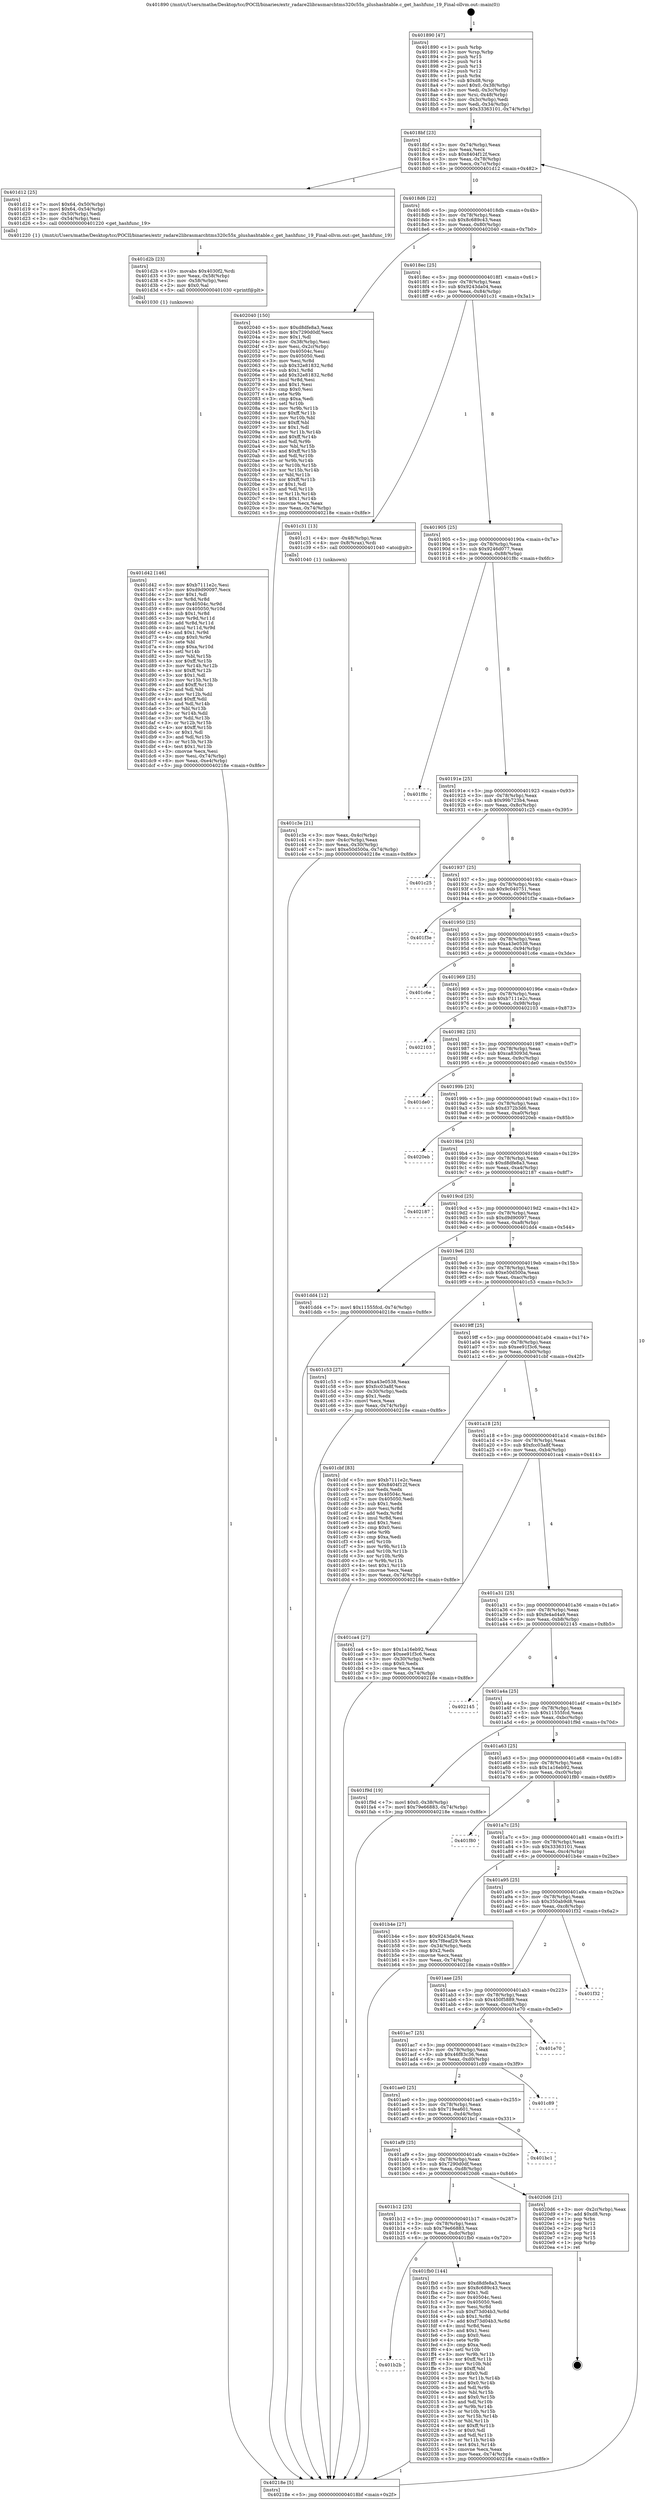 digraph "0x401890" {
  label = "0x401890 (/mnt/c/Users/mathe/Desktop/tcc/POCII/binaries/extr_radare2librasmarchtms320c55x_plushashtable.c_get_hashfunc_19_Final-ollvm.out::main(0))"
  labelloc = "t"
  node[shape=record]

  Entry [label="",width=0.3,height=0.3,shape=circle,fillcolor=black,style=filled]
  "0x4018bf" [label="{
     0x4018bf [23]\l
     | [instrs]\l
     &nbsp;&nbsp;0x4018bf \<+3\>: mov -0x74(%rbp),%eax\l
     &nbsp;&nbsp;0x4018c2 \<+2\>: mov %eax,%ecx\l
     &nbsp;&nbsp;0x4018c4 \<+6\>: sub $0x8404f12f,%ecx\l
     &nbsp;&nbsp;0x4018ca \<+3\>: mov %eax,-0x78(%rbp)\l
     &nbsp;&nbsp;0x4018cd \<+3\>: mov %ecx,-0x7c(%rbp)\l
     &nbsp;&nbsp;0x4018d0 \<+6\>: je 0000000000401d12 \<main+0x482\>\l
  }"]
  "0x401d12" [label="{
     0x401d12 [25]\l
     | [instrs]\l
     &nbsp;&nbsp;0x401d12 \<+7\>: movl $0x64,-0x50(%rbp)\l
     &nbsp;&nbsp;0x401d19 \<+7\>: movl $0x64,-0x54(%rbp)\l
     &nbsp;&nbsp;0x401d20 \<+3\>: mov -0x50(%rbp),%edi\l
     &nbsp;&nbsp;0x401d23 \<+3\>: mov -0x54(%rbp),%esi\l
     &nbsp;&nbsp;0x401d26 \<+5\>: call 0000000000401220 \<get_hashfunc_19\>\l
     | [calls]\l
     &nbsp;&nbsp;0x401220 \{1\} (/mnt/c/Users/mathe/Desktop/tcc/POCII/binaries/extr_radare2librasmarchtms320c55x_plushashtable.c_get_hashfunc_19_Final-ollvm.out::get_hashfunc_19)\l
  }"]
  "0x4018d6" [label="{
     0x4018d6 [22]\l
     | [instrs]\l
     &nbsp;&nbsp;0x4018d6 \<+5\>: jmp 00000000004018db \<main+0x4b\>\l
     &nbsp;&nbsp;0x4018db \<+3\>: mov -0x78(%rbp),%eax\l
     &nbsp;&nbsp;0x4018de \<+5\>: sub $0x8c689c43,%eax\l
     &nbsp;&nbsp;0x4018e3 \<+3\>: mov %eax,-0x80(%rbp)\l
     &nbsp;&nbsp;0x4018e6 \<+6\>: je 0000000000402040 \<main+0x7b0\>\l
  }"]
  Exit [label="",width=0.3,height=0.3,shape=circle,fillcolor=black,style=filled,peripheries=2]
  "0x402040" [label="{
     0x402040 [150]\l
     | [instrs]\l
     &nbsp;&nbsp;0x402040 \<+5\>: mov $0xd8dfe8a3,%eax\l
     &nbsp;&nbsp;0x402045 \<+5\>: mov $0x7290d0df,%ecx\l
     &nbsp;&nbsp;0x40204a \<+2\>: mov $0x1,%dl\l
     &nbsp;&nbsp;0x40204c \<+3\>: mov -0x38(%rbp),%esi\l
     &nbsp;&nbsp;0x40204f \<+3\>: mov %esi,-0x2c(%rbp)\l
     &nbsp;&nbsp;0x402052 \<+7\>: mov 0x40504c,%esi\l
     &nbsp;&nbsp;0x402059 \<+7\>: mov 0x405050,%edi\l
     &nbsp;&nbsp;0x402060 \<+3\>: mov %esi,%r8d\l
     &nbsp;&nbsp;0x402063 \<+7\>: sub $0x32e81832,%r8d\l
     &nbsp;&nbsp;0x40206a \<+4\>: sub $0x1,%r8d\l
     &nbsp;&nbsp;0x40206e \<+7\>: add $0x32e81832,%r8d\l
     &nbsp;&nbsp;0x402075 \<+4\>: imul %r8d,%esi\l
     &nbsp;&nbsp;0x402079 \<+3\>: and $0x1,%esi\l
     &nbsp;&nbsp;0x40207c \<+3\>: cmp $0x0,%esi\l
     &nbsp;&nbsp;0x40207f \<+4\>: sete %r9b\l
     &nbsp;&nbsp;0x402083 \<+3\>: cmp $0xa,%edi\l
     &nbsp;&nbsp;0x402086 \<+4\>: setl %r10b\l
     &nbsp;&nbsp;0x40208a \<+3\>: mov %r9b,%r11b\l
     &nbsp;&nbsp;0x40208d \<+4\>: xor $0xff,%r11b\l
     &nbsp;&nbsp;0x402091 \<+3\>: mov %r10b,%bl\l
     &nbsp;&nbsp;0x402094 \<+3\>: xor $0xff,%bl\l
     &nbsp;&nbsp;0x402097 \<+3\>: xor $0x1,%dl\l
     &nbsp;&nbsp;0x40209a \<+3\>: mov %r11b,%r14b\l
     &nbsp;&nbsp;0x40209d \<+4\>: and $0xff,%r14b\l
     &nbsp;&nbsp;0x4020a1 \<+3\>: and %dl,%r9b\l
     &nbsp;&nbsp;0x4020a4 \<+3\>: mov %bl,%r15b\l
     &nbsp;&nbsp;0x4020a7 \<+4\>: and $0xff,%r15b\l
     &nbsp;&nbsp;0x4020ab \<+3\>: and %dl,%r10b\l
     &nbsp;&nbsp;0x4020ae \<+3\>: or %r9b,%r14b\l
     &nbsp;&nbsp;0x4020b1 \<+3\>: or %r10b,%r15b\l
     &nbsp;&nbsp;0x4020b4 \<+3\>: xor %r15b,%r14b\l
     &nbsp;&nbsp;0x4020b7 \<+3\>: or %bl,%r11b\l
     &nbsp;&nbsp;0x4020ba \<+4\>: xor $0xff,%r11b\l
     &nbsp;&nbsp;0x4020be \<+3\>: or $0x1,%dl\l
     &nbsp;&nbsp;0x4020c1 \<+3\>: and %dl,%r11b\l
     &nbsp;&nbsp;0x4020c4 \<+3\>: or %r11b,%r14b\l
     &nbsp;&nbsp;0x4020c7 \<+4\>: test $0x1,%r14b\l
     &nbsp;&nbsp;0x4020cb \<+3\>: cmovne %ecx,%eax\l
     &nbsp;&nbsp;0x4020ce \<+3\>: mov %eax,-0x74(%rbp)\l
     &nbsp;&nbsp;0x4020d1 \<+5\>: jmp 000000000040218e \<main+0x8fe\>\l
  }"]
  "0x4018ec" [label="{
     0x4018ec [25]\l
     | [instrs]\l
     &nbsp;&nbsp;0x4018ec \<+5\>: jmp 00000000004018f1 \<main+0x61\>\l
     &nbsp;&nbsp;0x4018f1 \<+3\>: mov -0x78(%rbp),%eax\l
     &nbsp;&nbsp;0x4018f4 \<+5\>: sub $0x9243da04,%eax\l
     &nbsp;&nbsp;0x4018f9 \<+6\>: mov %eax,-0x84(%rbp)\l
     &nbsp;&nbsp;0x4018ff \<+6\>: je 0000000000401c31 \<main+0x3a1\>\l
  }"]
  "0x401b2b" [label="{
     0x401b2b\l
  }", style=dashed]
  "0x401c31" [label="{
     0x401c31 [13]\l
     | [instrs]\l
     &nbsp;&nbsp;0x401c31 \<+4\>: mov -0x48(%rbp),%rax\l
     &nbsp;&nbsp;0x401c35 \<+4\>: mov 0x8(%rax),%rdi\l
     &nbsp;&nbsp;0x401c39 \<+5\>: call 0000000000401040 \<atoi@plt\>\l
     | [calls]\l
     &nbsp;&nbsp;0x401040 \{1\} (unknown)\l
  }"]
  "0x401905" [label="{
     0x401905 [25]\l
     | [instrs]\l
     &nbsp;&nbsp;0x401905 \<+5\>: jmp 000000000040190a \<main+0x7a\>\l
     &nbsp;&nbsp;0x40190a \<+3\>: mov -0x78(%rbp),%eax\l
     &nbsp;&nbsp;0x40190d \<+5\>: sub $0x9246d077,%eax\l
     &nbsp;&nbsp;0x401912 \<+6\>: mov %eax,-0x88(%rbp)\l
     &nbsp;&nbsp;0x401918 \<+6\>: je 0000000000401f8c \<main+0x6fc\>\l
  }"]
  "0x401fb0" [label="{
     0x401fb0 [144]\l
     | [instrs]\l
     &nbsp;&nbsp;0x401fb0 \<+5\>: mov $0xd8dfe8a3,%eax\l
     &nbsp;&nbsp;0x401fb5 \<+5\>: mov $0x8c689c43,%ecx\l
     &nbsp;&nbsp;0x401fba \<+2\>: mov $0x1,%dl\l
     &nbsp;&nbsp;0x401fbc \<+7\>: mov 0x40504c,%esi\l
     &nbsp;&nbsp;0x401fc3 \<+7\>: mov 0x405050,%edi\l
     &nbsp;&nbsp;0x401fca \<+3\>: mov %esi,%r8d\l
     &nbsp;&nbsp;0x401fcd \<+7\>: sub $0xf73d04b3,%r8d\l
     &nbsp;&nbsp;0x401fd4 \<+4\>: sub $0x1,%r8d\l
     &nbsp;&nbsp;0x401fd8 \<+7\>: add $0xf73d04b3,%r8d\l
     &nbsp;&nbsp;0x401fdf \<+4\>: imul %r8d,%esi\l
     &nbsp;&nbsp;0x401fe3 \<+3\>: and $0x1,%esi\l
     &nbsp;&nbsp;0x401fe6 \<+3\>: cmp $0x0,%esi\l
     &nbsp;&nbsp;0x401fe9 \<+4\>: sete %r9b\l
     &nbsp;&nbsp;0x401fed \<+3\>: cmp $0xa,%edi\l
     &nbsp;&nbsp;0x401ff0 \<+4\>: setl %r10b\l
     &nbsp;&nbsp;0x401ff4 \<+3\>: mov %r9b,%r11b\l
     &nbsp;&nbsp;0x401ff7 \<+4\>: xor $0xff,%r11b\l
     &nbsp;&nbsp;0x401ffb \<+3\>: mov %r10b,%bl\l
     &nbsp;&nbsp;0x401ffe \<+3\>: xor $0xff,%bl\l
     &nbsp;&nbsp;0x402001 \<+3\>: xor $0x0,%dl\l
     &nbsp;&nbsp;0x402004 \<+3\>: mov %r11b,%r14b\l
     &nbsp;&nbsp;0x402007 \<+4\>: and $0x0,%r14b\l
     &nbsp;&nbsp;0x40200b \<+3\>: and %dl,%r9b\l
     &nbsp;&nbsp;0x40200e \<+3\>: mov %bl,%r15b\l
     &nbsp;&nbsp;0x402011 \<+4\>: and $0x0,%r15b\l
     &nbsp;&nbsp;0x402015 \<+3\>: and %dl,%r10b\l
     &nbsp;&nbsp;0x402018 \<+3\>: or %r9b,%r14b\l
     &nbsp;&nbsp;0x40201b \<+3\>: or %r10b,%r15b\l
     &nbsp;&nbsp;0x40201e \<+3\>: xor %r15b,%r14b\l
     &nbsp;&nbsp;0x402021 \<+3\>: or %bl,%r11b\l
     &nbsp;&nbsp;0x402024 \<+4\>: xor $0xff,%r11b\l
     &nbsp;&nbsp;0x402028 \<+3\>: or $0x0,%dl\l
     &nbsp;&nbsp;0x40202b \<+3\>: and %dl,%r11b\l
     &nbsp;&nbsp;0x40202e \<+3\>: or %r11b,%r14b\l
     &nbsp;&nbsp;0x402031 \<+4\>: test $0x1,%r14b\l
     &nbsp;&nbsp;0x402035 \<+3\>: cmovne %ecx,%eax\l
     &nbsp;&nbsp;0x402038 \<+3\>: mov %eax,-0x74(%rbp)\l
     &nbsp;&nbsp;0x40203b \<+5\>: jmp 000000000040218e \<main+0x8fe\>\l
  }"]
  "0x401f8c" [label="{
     0x401f8c\l
  }", style=dashed]
  "0x40191e" [label="{
     0x40191e [25]\l
     | [instrs]\l
     &nbsp;&nbsp;0x40191e \<+5\>: jmp 0000000000401923 \<main+0x93\>\l
     &nbsp;&nbsp;0x401923 \<+3\>: mov -0x78(%rbp),%eax\l
     &nbsp;&nbsp;0x401926 \<+5\>: sub $0x99b723b4,%eax\l
     &nbsp;&nbsp;0x40192b \<+6\>: mov %eax,-0x8c(%rbp)\l
     &nbsp;&nbsp;0x401931 \<+6\>: je 0000000000401c25 \<main+0x395\>\l
  }"]
  "0x401b12" [label="{
     0x401b12 [25]\l
     | [instrs]\l
     &nbsp;&nbsp;0x401b12 \<+5\>: jmp 0000000000401b17 \<main+0x287\>\l
     &nbsp;&nbsp;0x401b17 \<+3\>: mov -0x78(%rbp),%eax\l
     &nbsp;&nbsp;0x401b1a \<+5\>: sub $0x79e66883,%eax\l
     &nbsp;&nbsp;0x401b1f \<+6\>: mov %eax,-0xdc(%rbp)\l
     &nbsp;&nbsp;0x401b25 \<+6\>: je 0000000000401fb0 \<main+0x720\>\l
  }"]
  "0x401c25" [label="{
     0x401c25\l
  }", style=dashed]
  "0x401937" [label="{
     0x401937 [25]\l
     | [instrs]\l
     &nbsp;&nbsp;0x401937 \<+5\>: jmp 000000000040193c \<main+0xac\>\l
     &nbsp;&nbsp;0x40193c \<+3\>: mov -0x78(%rbp),%eax\l
     &nbsp;&nbsp;0x40193f \<+5\>: sub $0x9c040751,%eax\l
     &nbsp;&nbsp;0x401944 \<+6\>: mov %eax,-0x90(%rbp)\l
     &nbsp;&nbsp;0x40194a \<+6\>: je 0000000000401f3e \<main+0x6ae\>\l
  }"]
  "0x4020d6" [label="{
     0x4020d6 [21]\l
     | [instrs]\l
     &nbsp;&nbsp;0x4020d6 \<+3\>: mov -0x2c(%rbp),%eax\l
     &nbsp;&nbsp;0x4020d9 \<+7\>: add $0xd8,%rsp\l
     &nbsp;&nbsp;0x4020e0 \<+1\>: pop %rbx\l
     &nbsp;&nbsp;0x4020e1 \<+2\>: pop %r12\l
     &nbsp;&nbsp;0x4020e3 \<+2\>: pop %r13\l
     &nbsp;&nbsp;0x4020e5 \<+2\>: pop %r14\l
     &nbsp;&nbsp;0x4020e7 \<+2\>: pop %r15\l
     &nbsp;&nbsp;0x4020e9 \<+1\>: pop %rbp\l
     &nbsp;&nbsp;0x4020ea \<+1\>: ret\l
  }"]
  "0x401f3e" [label="{
     0x401f3e\l
  }", style=dashed]
  "0x401950" [label="{
     0x401950 [25]\l
     | [instrs]\l
     &nbsp;&nbsp;0x401950 \<+5\>: jmp 0000000000401955 \<main+0xc5\>\l
     &nbsp;&nbsp;0x401955 \<+3\>: mov -0x78(%rbp),%eax\l
     &nbsp;&nbsp;0x401958 \<+5\>: sub $0xa43e0538,%eax\l
     &nbsp;&nbsp;0x40195d \<+6\>: mov %eax,-0x94(%rbp)\l
     &nbsp;&nbsp;0x401963 \<+6\>: je 0000000000401c6e \<main+0x3de\>\l
  }"]
  "0x401af9" [label="{
     0x401af9 [25]\l
     | [instrs]\l
     &nbsp;&nbsp;0x401af9 \<+5\>: jmp 0000000000401afe \<main+0x26e\>\l
     &nbsp;&nbsp;0x401afe \<+3\>: mov -0x78(%rbp),%eax\l
     &nbsp;&nbsp;0x401b01 \<+5\>: sub $0x7290d0df,%eax\l
     &nbsp;&nbsp;0x401b06 \<+6\>: mov %eax,-0xd8(%rbp)\l
     &nbsp;&nbsp;0x401b0c \<+6\>: je 00000000004020d6 \<main+0x846\>\l
  }"]
  "0x401c6e" [label="{
     0x401c6e\l
  }", style=dashed]
  "0x401969" [label="{
     0x401969 [25]\l
     | [instrs]\l
     &nbsp;&nbsp;0x401969 \<+5\>: jmp 000000000040196e \<main+0xde\>\l
     &nbsp;&nbsp;0x40196e \<+3\>: mov -0x78(%rbp),%eax\l
     &nbsp;&nbsp;0x401971 \<+5\>: sub $0xb7111e2c,%eax\l
     &nbsp;&nbsp;0x401976 \<+6\>: mov %eax,-0x98(%rbp)\l
     &nbsp;&nbsp;0x40197c \<+6\>: je 0000000000402103 \<main+0x873\>\l
  }"]
  "0x401bc1" [label="{
     0x401bc1\l
  }", style=dashed]
  "0x402103" [label="{
     0x402103\l
  }", style=dashed]
  "0x401982" [label="{
     0x401982 [25]\l
     | [instrs]\l
     &nbsp;&nbsp;0x401982 \<+5\>: jmp 0000000000401987 \<main+0xf7\>\l
     &nbsp;&nbsp;0x401987 \<+3\>: mov -0x78(%rbp),%eax\l
     &nbsp;&nbsp;0x40198a \<+5\>: sub $0xca83093d,%eax\l
     &nbsp;&nbsp;0x40198f \<+6\>: mov %eax,-0x9c(%rbp)\l
     &nbsp;&nbsp;0x401995 \<+6\>: je 0000000000401de0 \<main+0x550\>\l
  }"]
  "0x401ae0" [label="{
     0x401ae0 [25]\l
     | [instrs]\l
     &nbsp;&nbsp;0x401ae0 \<+5\>: jmp 0000000000401ae5 \<main+0x255\>\l
     &nbsp;&nbsp;0x401ae5 \<+3\>: mov -0x78(%rbp),%eax\l
     &nbsp;&nbsp;0x401ae8 \<+5\>: sub $0x719ea601,%eax\l
     &nbsp;&nbsp;0x401aed \<+6\>: mov %eax,-0xd4(%rbp)\l
     &nbsp;&nbsp;0x401af3 \<+6\>: je 0000000000401bc1 \<main+0x331\>\l
  }"]
  "0x401de0" [label="{
     0x401de0\l
  }", style=dashed]
  "0x40199b" [label="{
     0x40199b [25]\l
     | [instrs]\l
     &nbsp;&nbsp;0x40199b \<+5\>: jmp 00000000004019a0 \<main+0x110\>\l
     &nbsp;&nbsp;0x4019a0 \<+3\>: mov -0x78(%rbp),%eax\l
     &nbsp;&nbsp;0x4019a3 \<+5\>: sub $0xd372b3d6,%eax\l
     &nbsp;&nbsp;0x4019a8 \<+6\>: mov %eax,-0xa0(%rbp)\l
     &nbsp;&nbsp;0x4019ae \<+6\>: je 00000000004020eb \<main+0x85b\>\l
  }"]
  "0x401c89" [label="{
     0x401c89\l
  }", style=dashed]
  "0x4020eb" [label="{
     0x4020eb\l
  }", style=dashed]
  "0x4019b4" [label="{
     0x4019b4 [25]\l
     | [instrs]\l
     &nbsp;&nbsp;0x4019b4 \<+5\>: jmp 00000000004019b9 \<main+0x129\>\l
     &nbsp;&nbsp;0x4019b9 \<+3\>: mov -0x78(%rbp),%eax\l
     &nbsp;&nbsp;0x4019bc \<+5\>: sub $0xd8dfe8a3,%eax\l
     &nbsp;&nbsp;0x4019c1 \<+6\>: mov %eax,-0xa4(%rbp)\l
     &nbsp;&nbsp;0x4019c7 \<+6\>: je 0000000000402187 \<main+0x8f7\>\l
  }"]
  "0x401ac7" [label="{
     0x401ac7 [25]\l
     | [instrs]\l
     &nbsp;&nbsp;0x401ac7 \<+5\>: jmp 0000000000401acc \<main+0x23c\>\l
     &nbsp;&nbsp;0x401acc \<+3\>: mov -0x78(%rbp),%eax\l
     &nbsp;&nbsp;0x401acf \<+5\>: sub $0x46f83c36,%eax\l
     &nbsp;&nbsp;0x401ad4 \<+6\>: mov %eax,-0xd0(%rbp)\l
     &nbsp;&nbsp;0x401ada \<+6\>: je 0000000000401c89 \<main+0x3f9\>\l
  }"]
  "0x402187" [label="{
     0x402187\l
  }", style=dashed]
  "0x4019cd" [label="{
     0x4019cd [25]\l
     | [instrs]\l
     &nbsp;&nbsp;0x4019cd \<+5\>: jmp 00000000004019d2 \<main+0x142\>\l
     &nbsp;&nbsp;0x4019d2 \<+3\>: mov -0x78(%rbp),%eax\l
     &nbsp;&nbsp;0x4019d5 \<+5\>: sub $0xd9d90097,%eax\l
     &nbsp;&nbsp;0x4019da \<+6\>: mov %eax,-0xa8(%rbp)\l
     &nbsp;&nbsp;0x4019e0 \<+6\>: je 0000000000401dd4 \<main+0x544\>\l
  }"]
  "0x401e70" [label="{
     0x401e70\l
  }", style=dashed]
  "0x401dd4" [label="{
     0x401dd4 [12]\l
     | [instrs]\l
     &nbsp;&nbsp;0x401dd4 \<+7\>: movl $0x11555fcd,-0x74(%rbp)\l
     &nbsp;&nbsp;0x401ddb \<+5\>: jmp 000000000040218e \<main+0x8fe\>\l
  }"]
  "0x4019e6" [label="{
     0x4019e6 [25]\l
     | [instrs]\l
     &nbsp;&nbsp;0x4019e6 \<+5\>: jmp 00000000004019eb \<main+0x15b\>\l
     &nbsp;&nbsp;0x4019eb \<+3\>: mov -0x78(%rbp),%eax\l
     &nbsp;&nbsp;0x4019ee \<+5\>: sub $0xe50d500a,%eax\l
     &nbsp;&nbsp;0x4019f3 \<+6\>: mov %eax,-0xac(%rbp)\l
     &nbsp;&nbsp;0x4019f9 \<+6\>: je 0000000000401c53 \<main+0x3c3\>\l
  }"]
  "0x401aae" [label="{
     0x401aae [25]\l
     | [instrs]\l
     &nbsp;&nbsp;0x401aae \<+5\>: jmp 0000000000401ab3 \<main+0x223\>\l
     &nbsp;&nbsp;0x401ab3 \<+3\>: mov -0x78(%rbp),%eax\l
     &nbsp;&nbsp;0x401ab6 \<+5\>: sub $0x450f5889,%eax\l
     &nbsp;&nbsp;0x401abb \<+6\>: mov %eax,-0xcc(%rbp)\l
     &nbsp;&nbsp;0x401ac1 \<+6\>: je 0000000000401e70 \<main+0x5e0\>\l
  }"]
  "0x401c53" [label="{
     0x401c53 [27]\l
     | [instrs]\l
     &nbsp;&nbsp;0x401c53 \<+5\>: mov $0xa43e0538,%eax\l
     &nbsp;&nbsp;0x401c58 \<+5\>: mov $0xfcc03a8f,%ecx\l
     &nbsp;&nbsp;0x401c5d \<+3\>: mov -0x30(%rbp),%edx\l
     &nbsp;&nbsp;0x401c60 \<+3\>: cmp $0x1,%edx\l
     &nbsp;&nbsp;0x401c63 \<+3\>: cmovl %ecx,%eax\l
     &nbsp;&nbsp;0x401c66 \<+3\>: mov %eax,-0x74(%rbp)\l
     &nbsp;&nbsp;0x401c69 \<+5\>: jmp 000000000040218e \<main+0x8fe\>\l
  }"]
  "0x4019ff" [label="{
     0x4019ff [25]\l
     | [instrs]\l
     &nbsp;&nbsp;0x4019ff \<+5\>: jmp 0000000000401a04 \<main+0x174\>\l
     &nbsp;&nbsp;0x401a04 \<+3\>: mov -0x78(%rbp),%eax\l
     &nbsp;&nbsp;0x401a07 \<+5\>: sub $0xee91f3c6,%eax\l
     &nbsp;&nbsp;0x401a0c \<+6\>: mov %eax,-0xb0(%rbp)\l
     &nbsp;&nbsp;0x401a12 \<+6\>: je 0000000000401cbf \<main+0x42f\>\l
  }"]
  "0x401f32" [label="{
     0x401f32\l
  }", style=dashed]
  "0x401cbf" [label="{
     0x401cbf [83]\l
     | [instrs]\l
     &nbsp;&nbsp;0x401cbf \<+5\>: mov $0xb7111e2c,%eax\l
     &nbsp;&nbsp;0x401cc4 \<+5\>: mov $0x8404f12f,%ecx\l
     &nbsp;&nbsp;0x401cc9 \<+2\>: xor %edx,%edx\l
     &nbsp;&nbsp;0x401ccb \<+7\>: mov 0x40504c,%esi\l
     &nbsp;&nbsp;0x401cd2 \<+7\>: mov 0x405050,%edi\l
     &nbsp;&nbsp;0x401cd9 \<+3\>: sub $0x1,%edx\l
     &nbsp;&nbsp;0x401cdc \<+3\>: mov %esi,%r8d\l
     &nbsp;&nbsp;0x401cdf \<+3\>: add %edx,%r8d\l
     &nbsp;&nbsp;0x401ce2 \<+4\>: imul %r8d,%esi\l
     &nbsp;&nbsp;0x401ce6 \<+3\>: and $0x1,%esi\l
     &nbsp;&nbsp;0x401ce9 \<+3\>: cmp $0x0,%esi\l
     &nbsp;&nbsp;0x401cec \<+4\>: sete %r9b\l
     &nbsp;&nbsp;0x401cf0 \<+3\>: cmp $0xa,%edi\l
     &nbsp;&nbsp;0x401cf3 \<+4\>: setl %r10b\l
     &nbsp;&nbsp;0x401cf7 \<+3\>: mov %r9b,%r11b\l
     &nbsp;&nbsp;0x401cfa \<+3\>: and %r10b,%r11b\l
     &nbsp;&nbsp;0x401cfd \<+3\>: xor %r10b,%r9b\l
     &nbsp;&nbsp;0x401d00 \<+3\>: or %r9b,%r11b\l
     &nbsp;&nbsp;0x401d03 \<+4\>: test $0x1,%r11b\l
     &nbsp;&nbsp;0x401d07 \<+3\>: cmovne %ecx,%eax\l
     &nbsp;&nbsp;0x401d0a \<+3\>: mov %eax,-0x74(%rbp)\l
     &nbsp;&nbsp;0x401d0d \<+5\>: jmp 000000000040218e \<main+0x8fe\>\l
  }"]
  "0x401a18" [label="{
     0x401a18 [25]\l
     | [instrs]\l
     &nbsp;&nbsp;0x401a18 \<+5\>: jmp 0000000000401a1d \<main+0x18d\>\l
     &nbsp;&nbsp;0x401a1d \<+3\>: mov -0x78(%rbp),%eax\l
     &nbsp;&nbsp;0x401a20 \<+5\>: sub $0xfcc03a8f,%eax\l
     &nbsp;&nbsp;0x401a25 \<+6\>: mov %eax,-0xb4(%rbp)\l
     &nbsp;&nbsp;0x401a2b \<+6\>: je 0000000000401ca4 \<main+0x414\>\l
  }"]
  "0x401d42" [label="{
     0x401d42 [146]\l
     | [instrs]\l
     &nbsp;&nbsp;0x401d42 \<+5\>: mov $0xb7111e2c,%esi\l
     &nbsp;&nbsp;0x401d47 \<+5\>: mov $0xd9d90097,%ecx\l
     &nbsp;&nbsp;0x401d4c \<+2\>: mov $0x1,%dl\l
     &nbsp;&nbsp;0x401d4e \<+3\>: xor %r8d,%r8d\l
     &nbsp;&nbsp;0x401d51 \<+8\>: mov 0x40504c,%r9d\l
     &nbsp;&nbsp;0x401d59 \<+8\>: mov 0x405050,%r10d\l
     &nbsp;&nbsp;0x401d61 \<+4\>: sub $0x1,%r8d\l
     &nbsp;&nbsp;0x401d65 \<+3\>: mov %r9d,%r11d\l
     &nbsp;&nbsp;0x401d68 \<+3\>: add %r8d,%r11d\l
     &nbsp;&nbsp;0x401d6b \<+4\>: imul %r11d,%r9d\l
     &nbsp;&nbsp;0x401d6f \<+4\>: and $0x1,%r9d\l
     &nbsp;&nbsp;0x401d73 \<+4\>: cmp $0x0,%r9d\l
     &nbsp;&nbsp;0x401d77 \<+3\>: sete %bl\l
     &nbsp;&nbsp;0x401d7a \<+4\>: cmp $0xa,%r10d\l
     &nbsp;&nbsp;0x401d7e \<+4\>: setl %r14b\l
     &nbsp;&nbsp;0x401d82 \<+3\>: mov %bl,%r15b\l
     &nbsp;&nbsp;0x401d85 \<+4\>: xor $0xff,%r15b\l
     &nbsp;&nbsp;0x401d89 \<+3\>: mov %r14b,%r12b\l
     &nbsp;&nbsp;0x401d8c \<+4\>: xor $0xff,%r12b\l
     &nbsp;&nbsp;0x401d90 \<+3\>: xor $0x1,%dl\l
     &nbsp;&nbsp;0x401d93 \<+3\>: mov %r15b,%r13b\l
     &nbsp;&nbsp;0x401d96 \<+4\>: and $0xff,%r13b\l
     &nbsp;&nbsp;0x401d9a \<+2\>: and %dl,%bl\l
     &nbsp;&nbsp;0x401d9c \<+3\>: mov %r12b,%dil\l
     &nbsp;&nbsp;0x401d9f \<+4\>: and $0xff,%dil\l
     &nbsp;&nbsp;0x401da3 \<+3\>: and %dl,%r14b\l
     &nbsp;&nbsp;0x401da6 \<+3\>: or %bl,%r13b\l
     &nbsp;&nbsp;0x401da9 \<+3\>: or %r14b,%dil\l
     &nbsp;&nbsp;0x401dac \<+3\>: xor %dil,%r13b\l
     &nbsp;&nbsp;0x401daf \<+3\>: or %r12b,%r15b\l
     &nbsp;&nbsp;0x401db2 \<+4\>: xor $0xff,%r15b\l
     &nbsp;&nbsp;0x401db6 \<+3\>: or $0x1,%dl\l
     &nbsp;&nbsp;0x401db9 \<+3\>: and %dl,%r15b\l
     &nbsp;&nbsp;0x401dbc \<+3\>: or %r15b,%r13b\l
     &nbsp;&nbsp;0x401dbf \<+4\>: test $0x1,%r13b\l
     &nbsp;&nbsp;0x401dc3 \<+3\>: cmovne %ecx,%esi\l
     &nbsp;&nbsp;0x401dc6 \<+3\>: mov %esi,-0x74(%rbp)\l
     &nbsp;&nbsp;0x401dc9 \<+6\>: mov %eax,-0xe4(%rbp)\l
     &nbsp;&nbsp;0x401dcf \<+5\>: jmp 000000000040218e \<main+0x8fe\>\l
  }"]
  "0x401ca4" [label="{
     0x401ca4 [27]\l
     | [instrs]\l
     &nbsp;&nbsp;0x401ca4 \<+5\>: mov $0x1a16eb92,%eax\l
     &nbsp;&nbsp;0x401ca9 \<+5\>: mov $0xee91f3c6,%ecx\l
     &nbsp;&nbsp;0x401cae \<+3\>: mov -0x30(%rbp),%edx\l
     &nbsp;&nbsp;0x401cb1 \<+3\>: cmp $0x0,%edx\l
     &nbsp;&nbsp;0x401cb4 \<+3\>: cmove %ecx,%eax\l
     &nbsp;&nbsp;0x401cb7 \<+3\>: mov %eax,-0x74(%rbp)\l
     &nbsp;&nbsp;0x401cba \<+5\>: jmp 000000000040218e \<main+0x8fe\>\l
  }"]
  "0x401a31" [label="{
     0x401a31 [25]\l
     | [instrs]\l
     &nbsp;&nbsp;0x401a31 \<+5\>: jmp 0000000000401a36 \<main+0x1a6\>\l
     &nbsp;&nbsp;0x401a36 \<+3\>: mov -0x78(%rbp),%eax\l
     &nbsp;&nbsp;0x401a39 \<+5\>: sub $0xfe4ad4a9,%eax\l
     &nbsp;&nbsp;0x401a3e \<+6\>: mov %eax,-0xb8(%rbp)\l
     &nbsp;&nbsp;0x401a44 \<+6\>: je 0000000000402145 \<main+0x8b5\>\l
  }"]
  "0x401d2b" [label="{
     0x401d2b [23]\l
     | [instrs]\l
     &nbsp;&nbsp;0x401d2b \<+10\>: movabs $0x4030f2,%rdi\l
     &nbsp;&nbsp;0x401d35 \<+3\>: mov %eax,-0x58(%rbp)\l
     &nbsp;&nbsp;0x401d38 \<+3\>: mov -0x58(%rbp),%esi\l
     &nbsp;&nbsp;0x401d3b \<+2\>: mov $0x0,%al\l
     &nbsp;&nbsp;0x401d3d \<+5\>: call 0000000000401030 \<printf@plt\>\l
     | [calls]\l
     &nbsp;&nbsp;0x401030 \{1\} (unknown)\l
  }"]
  "0x402145" [label="{
     0x402145\l
  }", style=dashed]
  "0x401a4a" [label="{
     0x401a4a [25]\l
     | [instrs]\l
     &nbsp;&nbsp;0x401a4a \<+5\>: jmp 0000000000401a4f \<main+0x1bf\>\l
     &nbsp;&nbsp;0x401a4f \<+3\>: mov -0x78(%rbp),%eax\l
     &nbsp;&nbsp;0x401a52 \<+5\>: sub $0x11555fcd,%eax\l
     &nbsp;&nbsp;0x401a57 \<+6\>: mov %eax,-0xbc(%rbp)\l
     &nbsp;&nbsp;0x401a5d \<+6\>: je 0000000000401f9d \<main+0x70d\>\l
  }"]
  "0x401c3e" [label="{
     0x401c3e [21]\l
     | [instrs]\l
     &nbsp;&nbsp;0x401c3e \<+3\>: mov %eax,-0x4c(%rbp)\l
     &nbsp;&nbsp;0x401c41 \<+3\>: mov -0x4c(%rbp),%eax\l
     &nbsp;&nbsp;0x401c44 \<+3\>: mov %eax,-0x30(%rbp)\l
     &nbsp;&nbsp;0x401c47 \<+7\>: movl $0xe50d500a,-0x74(%rbp)\l
     &nbsp;&nbsp;0x401c4e \<+5\>: jmp 000000000040218e \<main+0x8fe\>\l
  }"]
  "0x401f9d" [label="{
     0x401f9d [19]\l
     | [instrs]\l
     &nbsp;&nbsp;0x401f9d \<+7\>: movl $0x0,-0x38(%rbp)\l
     &nbsp;&nbsp;0x401fa4 \<+7\>: movl $0x79e66883,-0x74(%rbp)\l
     &nbsp;&nbsp;0x401fab \<+5\>: jmp 000000000040218e \<main+0x8fe\>\l
  }"]
  "0x401a63" [label="{
     0x401a63 [25]\l
     | [instrs]\l
     &nbsp;&nbsp;0x401a63 \<+5\>: jmp 0000000000401a68 \<main+0x1d8\>\l
     &nbsp;&nbsp;0x401a68 \<+3\>: mov -0x78(%rbp),%eax\l
     &nbsp;&nbsp;0x401a6b \<+5\>: sub $0x1a16eb92,%eax\l
     &nbsp;&nbsp;0x401a70 \<+6\>: mov %eax,-0xc0(%rbp)\l
     &nbsp;&nbsp;0x401a76 \<+6\>: je 0000000000401f80 \<main+0x6f0\>\l
  }"]
  "0x401890" [label="{
     0x401890 [47]\l
     | [instrs]\l
     &nbsp;&nbsp;0x401890 \<+1\>: push %rbp\l
     &nbsp;&nbsp;0x401891 \<+3\>: mov %rsp,%rbp\l
     &nbsp;&nbsp;0x401894 \<+2\>: push %r15\l
     &nbsp;&nbsp;0x401896 \<+2\>: push %r14\l
     &nbsp;&nbsp;0x401898 \<+2\>: push %r13\l
     &nbsp;&nbsp;0x40189a \<+2\>: push %r12\l
     &nbsp;&nbsp;0x40189c \<+1\>: push %rbx\l
     &nbsp;&nbsp;0x40189d \<+7\>: sub $0xd8,%rsp\l
     &nbsp;&nbsp;0x4018a4 \<+7\>: movl $0x0,-0x38(%rbp)\l
     &nbsp;&nbsp;0x4018ab \<+3\>: mov %edi,-0x3c(%rbp)\l
     &nbsp;&nbsp;0x4018ae \<+4\>: mov %rsi,-0x48(%rbp)\l
     &nbsp;&nbsp;0x4018b2 \<+3\>: mov -0x3c(%rbp),%edi\l
     &nbsp;&nbsp;0x4018b5 \<+3\>: mov %edi,-0x34(%rbp)\l
     &nbsp;&nbsp;0x4018b8 \<+7\>: movl $0x33363101,-0x74(%rbp)\l
  }"]
  "0x401f80" [label="{
     0x401f80\l
  }", style=dashed]
  "0x401a7c" [label="{
     0x401a7c [25]\l
     | [instrs]\l
     &nbsp;&nbsp;0x401a7c \<+5\>: jmp 0000000000401a81 \<main+0x1f1\>\l
     &nbsp;&nbsp;0x401a81 \<+3\>: mov -0x78(%rbp),%eax\l
     &nbsp;&nbsp;0x401a84 \<+5\>: sub $0x33363101,%eax\l
     &nbsp;&nbsp;0x401a89 \<+6\>: mov %eax,-0xc4(%rbp)\l
     &nbsp;&nbsp;0x401a8f \<+6\>: je 0000000000401b4e \<main+0x2be\>\l
  }"]
  "0x40218e" [label="{
     0x40218e [5]\l
     | [instrs]\l
     &nbsp;&nbsp;0x40218e \<+5\>: jmp 00000000004018bf \<main+0x2f\>\l
  }"]
  "0x401b4e" [label="{
     0x401b4e [27]\l
     | [instrs]\l
     &nbsp;&nbsp;0x401b4e \<+5\>: mov $0x9243da04,%eax\l
     &nbsp;&nbsp;0x401b53 \<+5\>: mov $0x7f8eaf29,%ecx\l
     &nbsp;&nbsp;0x401b58 \<+3\>: mov -0x34(%rbp),%edx\l
     &nbsp;&nbsp;0x401b5b \<+3\>: cmp $0x2,%edx\l
     &nbsp;&nbsp;0x401b5e \<+3\>: cmovne %ecx,%eax\l
     &nbsp;&nbsp;0x401b61 \<+3\>: mov %eax,-0x74(%rbp)\l
     &nbsp;&nbsp;0x401b64 \<+5\>: jmp 000000000040218e \<main+0x8fe\>\l
  }"]
  "0x401a95" [label="{
     0x401a95 [25]\l
     | [instrs]\l
     &nbsp;&nbsp;0x401a95 \<+5\>: jmp 0000000000401a9a \<main+0x20a\>\l
     &nbsp;&nbsp;0x401a9a \<+3\>: mov -0x78(%rbp),%eax\l
     &nbsp;&nbsp;0x401a9d \<+5\>: sub $0x350ab9d8,%eax\l
     &nbsp;&nbsp;0x401aa2 \<+6\>: mov %eax,-0xc8(%rbp)\l
     &nbsp;&nbsp;0x401aa8 \<+6\>: je 0000000000401f32 \<main+0x6a2\>\l
  }"]
  Entry -> "0x401890" [label=" 1"]
  "0x4018bf" -> "0x401d12" [label=" 1"]
  "0x4018bf" -> "0x4018d6" [label=" 10"]
  "0x4020d6" -> Exit [label=" 1"]
  "0x4018d6" -> "0x402040" [label=" 1"]
  "0x4018d6" -> "0x4018ec" [label=" 9"]
  "0x402040" -> "0x40218e" [label=" 1"]
  "0x4018ec" -> "0x401c31" [label=" 1"]
  "0x4018ec" -> "0x401905" [label=" 8"]
  "0x401fb0" -> "0x40218e" [label=" 1"]
  "0x401905" -> "0x401f8c" [label=" 0"]
  "0x401905" -> "0x40191e" [label=" 8"]
  "0x401b12" -> "0x401b2b" [label=" 0"]
  "0x40191e" -> "0x401c25" [label=" 0"]
  "0x40191e" -> "0x401937" [label=" 8"]
  "0x401b12" -> "0x401fb0" [label=" 1"]
  "0x401937" -> "0x401f3e" [label=" 0"]
  "0x401937" -> "0x401950" [label=" 8"]
  "0x401af9" -> "0x401b12" [label=" 1"]
  "0x401950" -> "0x401c6e" [label=" 0"]
  "0x401950" -> "0x401969" [label=" 8"]
  "0x401af9" -> "0x4020d6" [label=" 1"]
  "0x401969" -> "0x402103" [label=" 0"]
  "0x401969" -> "0x401982" [label=" 8"]
  "0x401ae0" -> "0x401af9" [label=" 2"]
  "0x401982" -> "0x401de0" [label=" 0"]
  "0x401982" -> "0x40199b" [label=" 8"]
  "0x401ae0" -> "0x401bc1" [label=" 0"]
  "0x40199b" -> "0x4020eb" [label=" 0"]
  "0x40199b" -> "0x4019b4" [label=" 8"]
  "0x401ac7" -> "0x401ae0" [label=" 2"]
  "0x4019b4" -> "0x402187" [label=" 0"]
  "0x4019b4" -> "0x4019cd" [label=" 8"]
  "0x401ac7" -> "0x401c89" [label=" 0"]
  "0x4019cd" -> "0x401dd4" [label=" 1"]
  "0x4019cd" -> "0x4019e6" [label=" 7"]
  "0x401aae" -> "0x401ac7" [label=" 2"]
  "0x4019e6" -> "0x401c53" [label=" 1"]
  "0x4019e6" -> "0x4019ff" [label=" 6"]
  "0x401aae" -> "0x401e70" [label=" 0"]
  "0x4019ff" -> "0x401cbf" [label=" 1"]
  "0x4019ff" -> "0x401a18" [label=" 5"]
  "0x401a95" -> "0x401aae" [label=" 2"]
  "0x401a18" -> "0x401ca4" [label=" 1"]
  "0x401a18" -> "0x401a31" [label=" 4"]
  "0x401a95" -> "0x401f32" [label=" 0"]
  "0x401a31" -> "0x402145" [label=" 0"]
  "0x401a31" -> "0x401a4a" [label=" 4"]
  "0x401f9d" -> "0x40218e" [label=" 1"]
  "0x401a4a" -> "0x401f9d" [label=" 1"]
  "0x401a4a" -> "0x401a63" [label=" 3"]
  "0x401dd4" -> "0x40218e" [label=" 1"]
  "0x401a63" -> "0x401f80" [label=" 0"]
  "0x401a63" -> "0x401a7c" [label=" 3"]
  "0x401d42" -> "0x40218e" [label=" 1"]
  "0x401a7c" -> "0x401b4e" [label=" 1"]
  "0x401a7c" -> "0x401a95" [label=" 2"]
  "0x401b4e" -> "0x40218e" [label=" 1"]
  "0x401890" -> "0x4018bf" [label=" 1"]
  "0x40218e" -> "0x4018bf" [label=" 10"]
  "0x401c31" -> "0x401c3e" [label=" 1"]
  "0x401c3e" -> "0x40218e" [label=" 1"]
  "0x401c53" -> "0x40218e" [label=" 1"]
  "0x401ca4" -> "0x40218e" [label=" 1"]
  "0x401cbf" -> "0x40218e" [label=" 1"]
  "0x401d12" -> "0x401d2b" [label=" 1"]
  "0x401d2b" -> "0x401d42" [label=" 1"]
}
